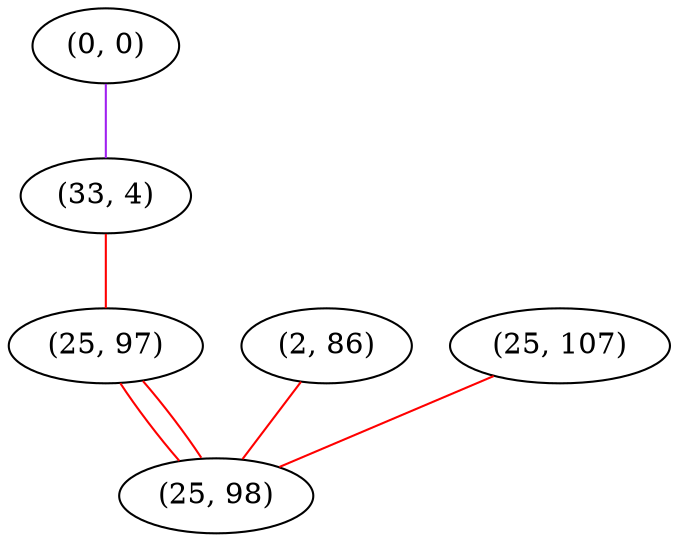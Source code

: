 graph "" {
"(0, 0)";
"(33, 4)";
"(2, 86)";
"(25, 97)";
"(25, 107)";
"(25, 98)";
"(0, 0)" -- "(33, 4)"  [color=purple, key=0, weight=4];
"(33, 4)" -- "(25, 97)"  [color=red, key=0, weight=1];
"(2, 86)" -- "(25, 98)"  [color=red, key=0, weight=1];
"(25, 97)" -- "(25, 98)"  [color=red, key=0, weight=1];
"(25, 97)" -- "(25, 98)"  [color=red, key=1, weight=1];
"(25, 107)" -- "(25, 98)"  [color=red, key=0, weight=1];
}
